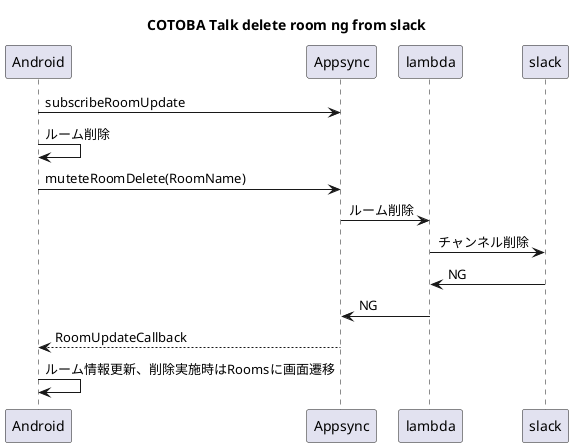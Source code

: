 @startuml

title COTOBA Talk delete room ng from slack

Android -> Appsync:subscribeRoomUpdate
Android -> Android:ルーム削除
Android -> Appsync:muteteRoomDelete(RoomName)
Appsync -> lambda:ルーム削除
lambda -> slack:チャンネル削除
slack -> lambda:NG
lambda -> Appsync:NG
Appsync --> Android:RoomUpdateCallback
Android -> Android:ルーム情報更新、削除実施時はRoomsに画面遷移

@enduml